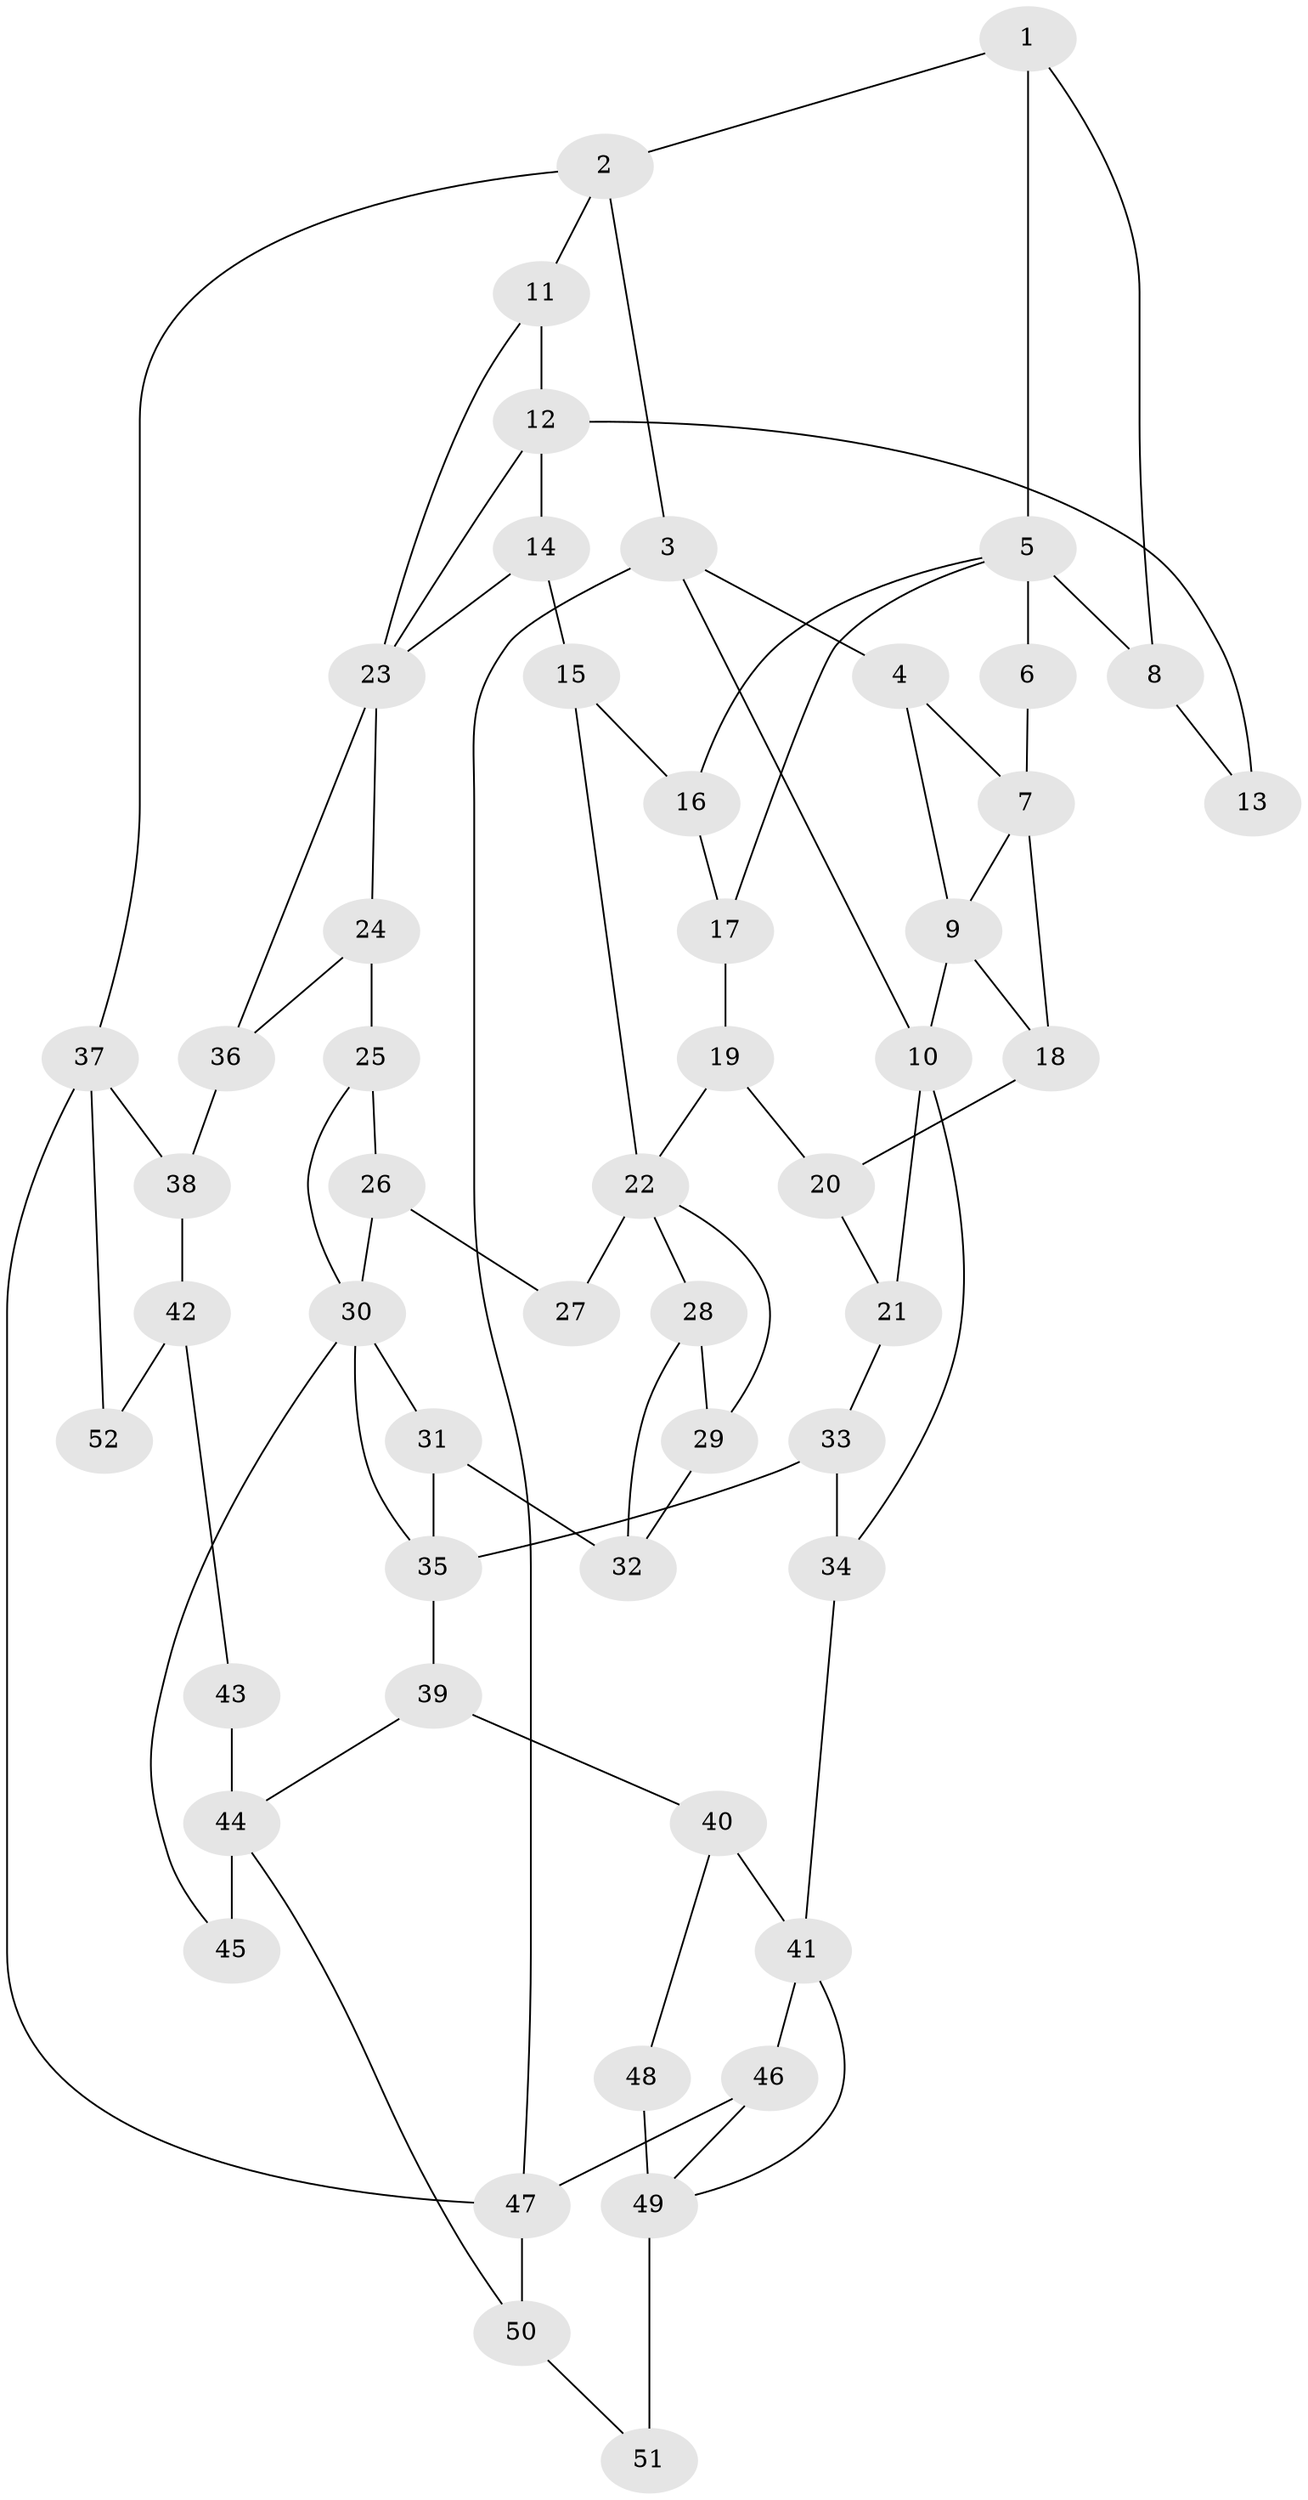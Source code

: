// original degree distribution, {3: 0.019230769230769232, 5: 0.4230769230769231, 6: 0.2692307692307692, 4: 0.28846153846153844}
// Generated by graph-tools (version 1.1) at 2025/54/03/04/25 22:54:19]
// undirected, 52 vertices, 84 edges
graph export_dot {
  node [color=gray90,style=filled];
  1;
  2;
  3;
  4;
  5;
  6;
  7;
  8;
  9;
  10;
  11;
  12;
  13;
  14;
  15;
  16;
  17;
  18;
  19;
  20;
  21;
  22;
  23;
  24;
  25;
  26;
  27;
  28;
  29;
  30;
  31;
  32;
  33;
  34;
  35;
  36;
  37;
  38;
  39;
  40;
  41;
  42;
  43;
  44;
  45;
  46;
  47;
  48;
  49;
  50;
  51;
  52;
  1 -- 2 [weight=1.0];
  1 -- 5 [weight=1.0];
  1 -- 8 [weight=1.0];
  2 -- 3 [weight=1.0];
  2 -- 11 [weight=1.0];
  2 -- 37 [weight=1.0];
  3 -- 4 [weight=1.0];
  3 -- 10 [weight=1.0];
  3 -- 47 [weight=1.0];
  4 -- 7 [weight=1.0];
  4 -- 9 [weight=1.0];
  5 -- 6 [weight=2.0];
  5 -- 8 [weight=1.0];
  5 -- 16 [weight=1.0];
  5 -- 17 [weight=1.0];
  6 -- 7 [weight=2.0];
  7 -- 9 [weight=2.0];
  7 -- 18 [weight=1.0];
  8 -- 13 [weight=1.0];
  9 -- 10 [weight=2.0];
  9 -- 18 [weight=1.0];
  10 -- 21 [weight=1.0];
  10 -- 34 [weight=1.0];
  11 -- 12 [weight=1.0];
  11 -- 23 [weight=1.0];
  12 -- 13 [weight=2.0];
  12 -- 14 [weight=1.0];
  12 -- 23 [weight=2.0];
  14 -- 15 [weight=1.0];
  14 -- 23 [weight=1.0];
  15 -- 16 [weight=1.0];
  15 -- 22 [weight=1.0];
  16 -- 17 [weight=1.0];
  17 -- 19 [weight=1.0];
  18 -- 20 [weight=1.0];
  19 -- 20 [weight=1.0];
  19 -- 22 [weight=1.0];
  20 -- 21 [weight=1.0];
  21 -- 33 [weight=2.0];
  22 -- 27 [weight=2.0];
  22 -- 28 [weight=1.0];
  22 -- 29 [weight=1.0];
  23 -- 24 [weight=1.0];
  23 -- 36 [weight=1.0];
  24 -- 25 [weight=1.0];
  24 -- 36 [weight=1.0];
  25 -- 26 [weight=1.0];
  25 -- 30 [weight=1.0];
  26 -- 27 [weight=1.0];
  26 -- 30 [weight=1.0];
  28 -- 29 [weight=1.0];
  28 -- 32 [weight=1.0];
  29 -- 32 [weight=1.0];
  30 -- 31 [weight=2.0];
  30 -- 35 [weight=1.0];
  30 -- 45 [weight=1.0];
  31 -- 32 [weight=2.0];
  31 -- 35 [weight=1.0];
  33 -- 34 [weight=2.0];
  33 -- 35 [weight=2.0];
  34 -- 41 [weight=2.0];
  35 -- 39 [weight=1.0];
  36 -- 38 [weight=2.0];
  37 -- 38 [weight=1.0];
  37 -- 47 [weight=1.0];
  37 -- 52 [weight=1.0];
  38 -- 42 [weight=2.0];
  39 -- 40 [weight=1.0];
  39 -- 44 [weight=1.0];
  40 -- 41 [weight=2.0];
  40 -- 48 [weight=1.0];
  41 -- 46 [weight=1.0];
  41 -- 49 [weight=1.0];
  42 -- 43 [weight=2.0];
  42 -- 52 [weight=2.0];
  43 -- 44 [weight=2.0];
  44 -- 45 [weight=2.0];
  44 -- 50 [weight=1.0];
  46 -- 47 [weight=1.0];
  46 -- 49 [weight=1.0];
  47 -- 50 [weight=1.0];
  48 -- 49 [weight=2.0];
  49 -- 51 [weight=2.0];
  50 -- 51 [weight=1.0];
}
